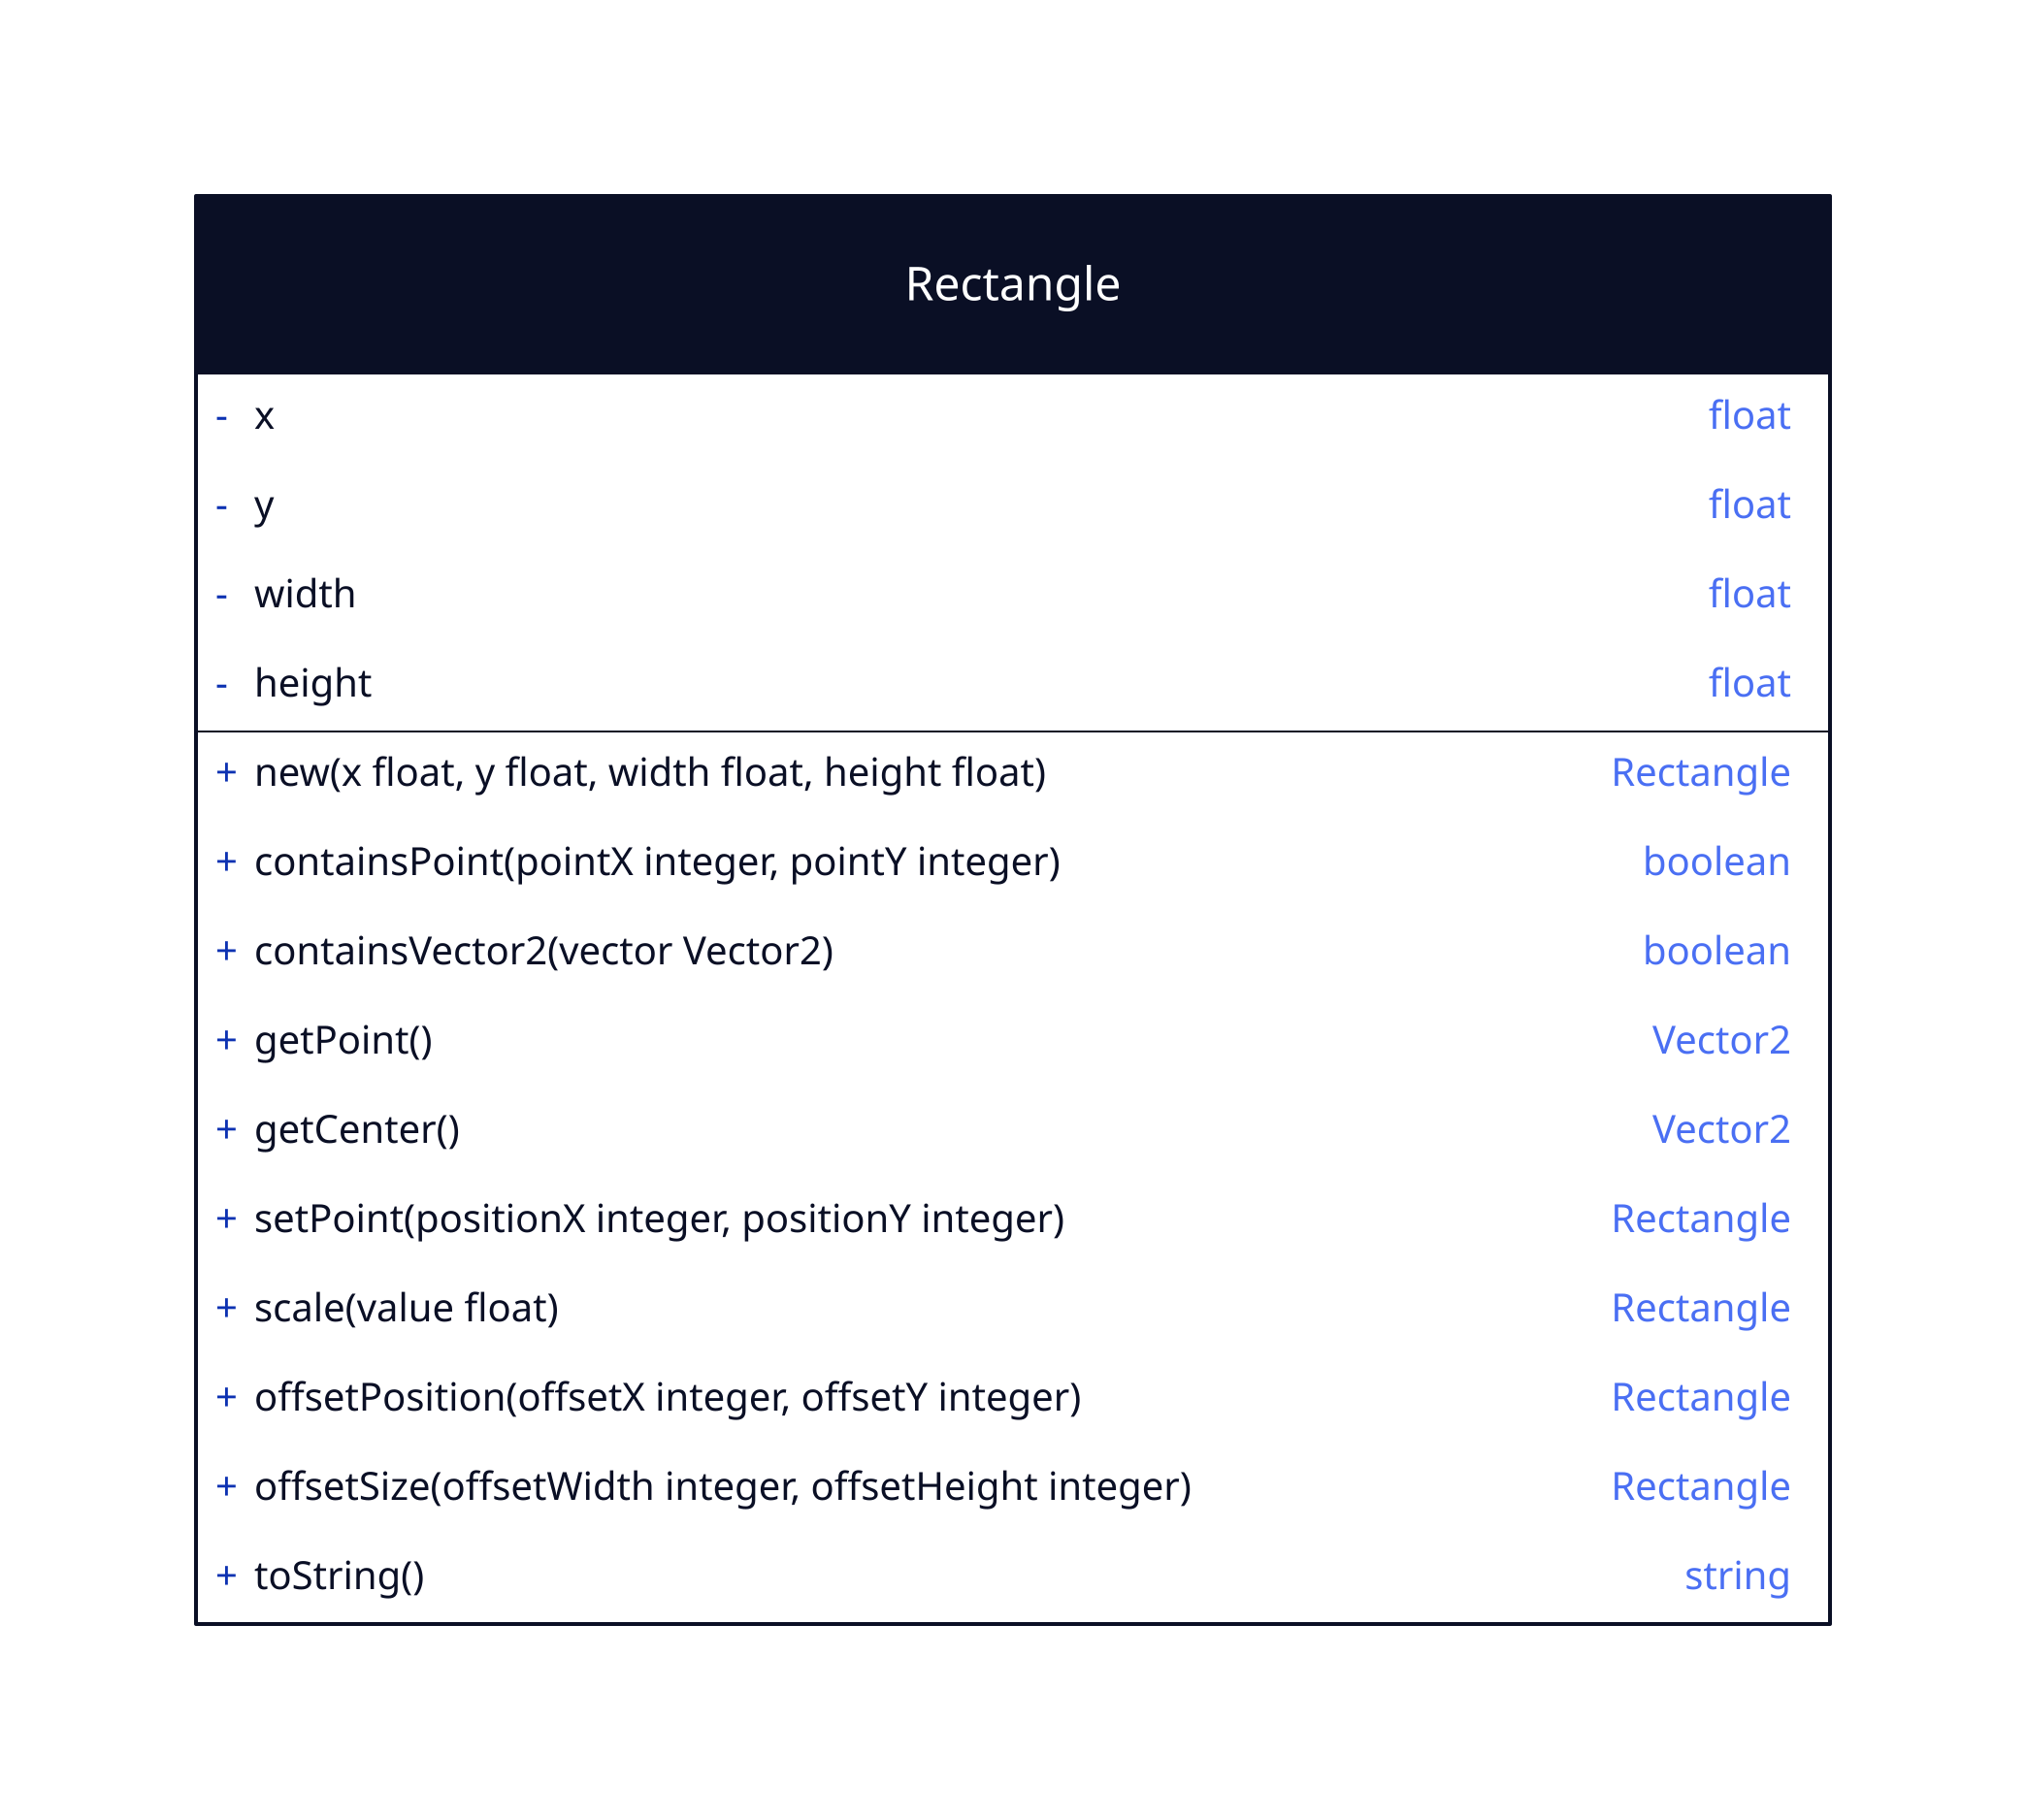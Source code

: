 Rectangle: {
  shape: class

  +new(x float, y float, width float, height float): Rectangle

  -x: float
  -y: float
  -width: float
  -height: float

  +containsPoint(pointX integer, pointY integer): boolean
  +containsVector2(vector Vector2): boolean

  +getPoint(): Vector2
  +getCenter(): Vector2
  +setPoint(positionX integer, positionY integer): Rectangle

  +scale(value float): Rectangle

  +offsetPosition(offsetX integer, offsetY integer): Rectangle
  +offsetSize(offsetWidth integer, offsetHeight integer): Rectangle

  +toString(): string
}
